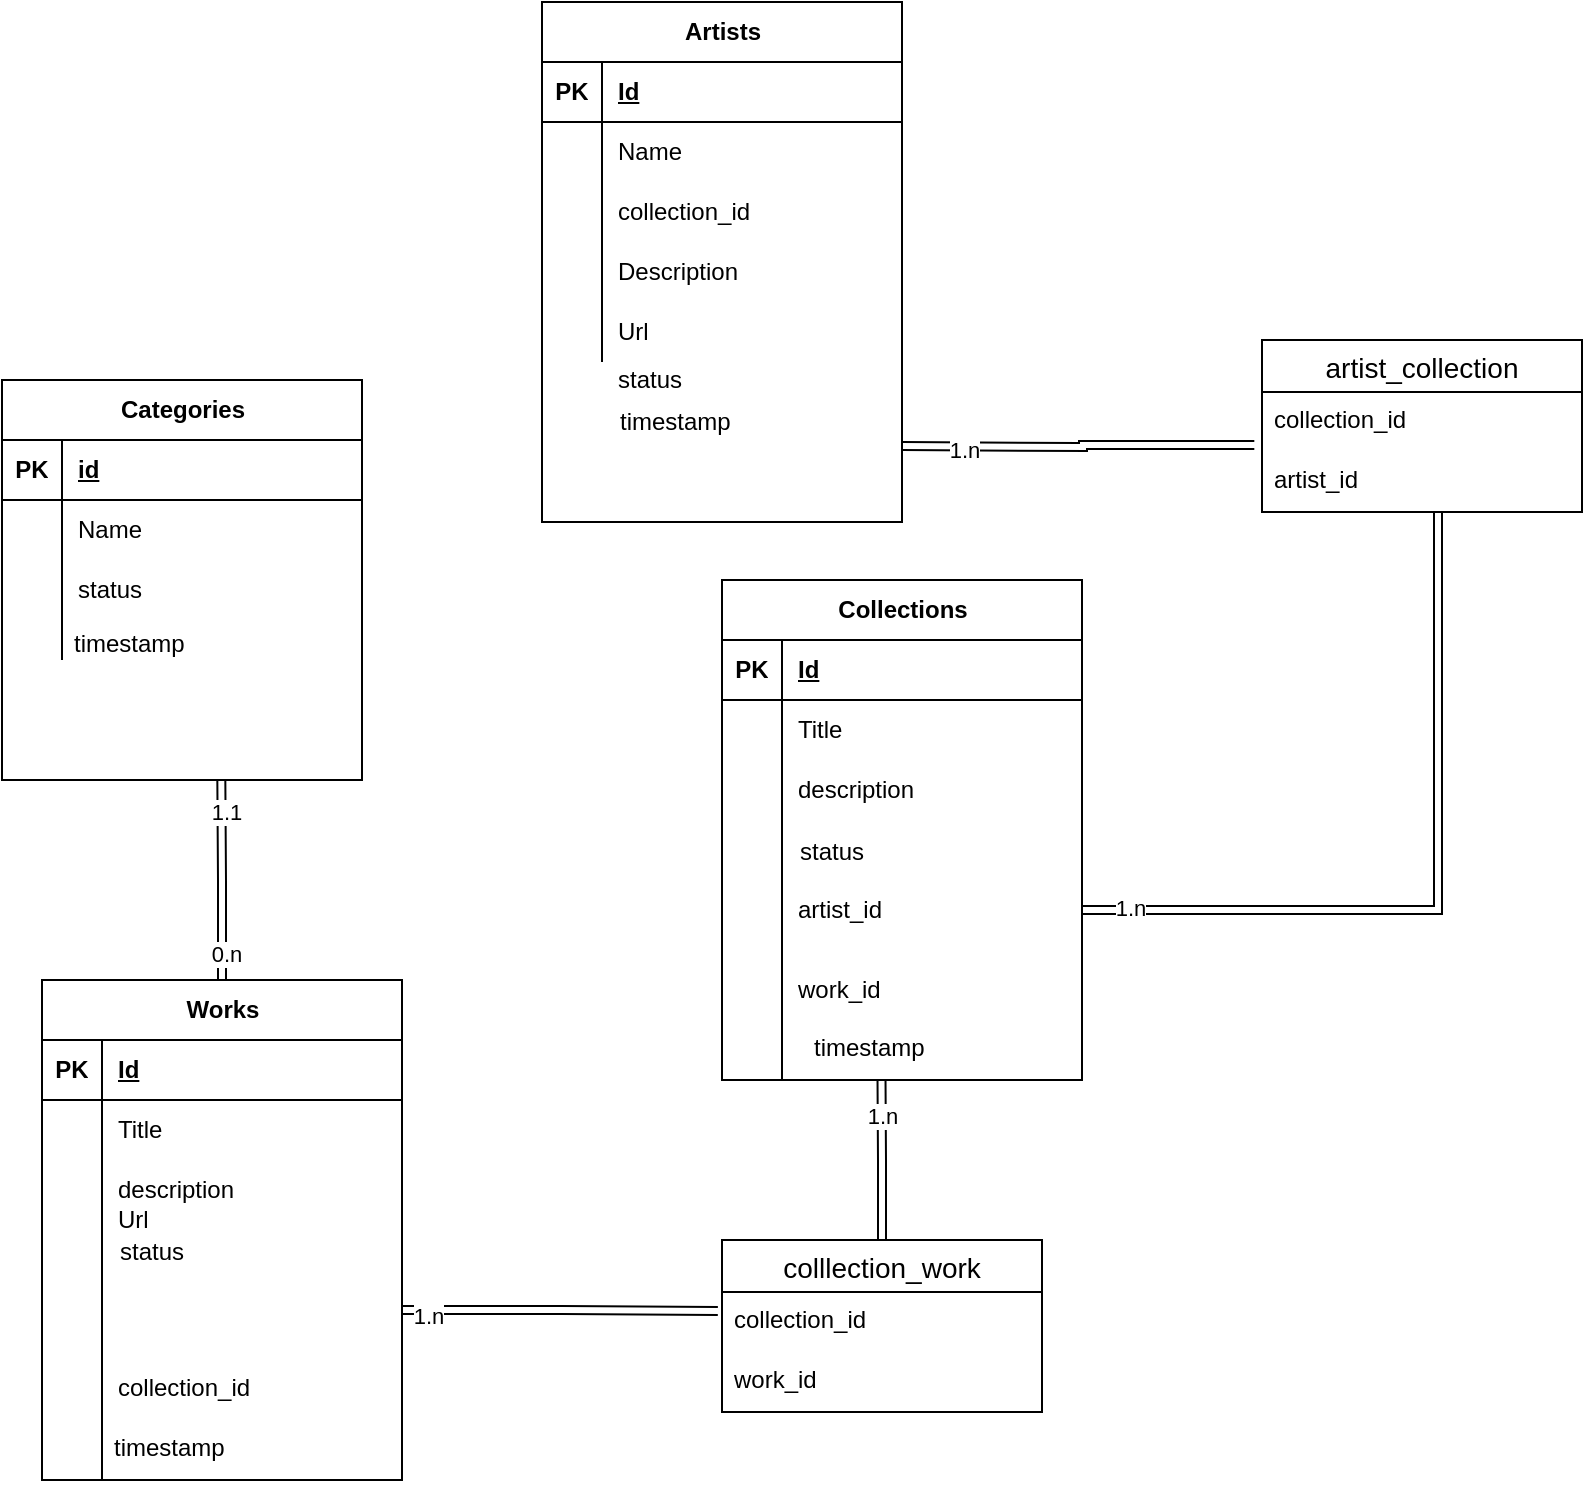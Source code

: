 <mxfile version="22.0.0" type="device">
  <diagram name="Page-1" id="lh1vO2fwS8h3K3bvofUn">
    <mxGraphModel dx="1042" dy="1881" grid="1" gridSize="10" guides="1" tooltips="1" connect="1" arrows="1" fold="1" page="1" pageScale="1" pageWidth="827" pageHeight="1169" math="0" shadow="0">
      <root>
        <mxCell id="0" />
        <mxCell id="1" parent="0" />
        <mxCell id="6TNkbkSnqfUSLjNaHn4l-5" value="Categories" style="shape=table;startSize=30;container=1;collapsible=1;childLayout=tableLayout;fixedRows=1;rowLines=0;fontStyle=1;align=center;resizeLast=1;html=1;" vertex="1" parent="1">
          <mxGeometry x="40" y="-910" width="180" height="200" as="geometry" />
        </mxCell>
        <mxCell id="6TNkbkSnqfUSLjNaHn4l-6" value="" style="shape=tableRow;horizontal=0;startSize=0;swimlaneHead=0;swimlaneBody=0;fillColor=none;collapsible=0;dropTarget=0;points=[[0,0.5],[1,0.5]];portConstraint=eastwest;top=0;left=0;right=0;bottom=1;" vertex="1" parent="6TNkbkSnqfUSLjNaHn4l-5">
          <mxGeometry y="30" width="180" height="30" as="geometry" />
        </mxCell>
        <mxCell id="6TNkbkSnqfUSLjNaHn4l-7" value="PK" style="shape=partialRectangle;connectable=0;fillColor=none;top=0;left=0;bottom=0;right=0;fontStyle=1;overflow=hidden;whiteSpace=wrap;html=1;" vertex="1" parent="6TNkbkSnqfUSLjNaHn4l-6">
          <mxGeometry width="30" height="30" as="geometry">
            <mxRectangle width="30" height="30" as="alternateBounds" />
          </mxGeometry>
        </mxCell>
        <mxCell id="6TNkbkSnqfUSLjNaHn4l-8" value="id" style="shape=partialRectangle;connectable=0;fillColor=none;top=0;left=0;bottom=0;right=0;align=left;spacingLeft=6;fontStyle=5;overflow=hidden;whiteSpace=wrap;html=1;" vertex="1" parent="6TNkbkSnqfUSLjNaHn4l-6">
          <mxGeometry x="30" width="150" height="30" as="geometry">
            <mxRectangle width="150" height="30" as="alternateBounds" />
          </mxGeometry>
        </mxCell>
        <mxCell id="6TNkbkSnqfUSLjNaHn4l-9" value="" style="shape=tableRow;horizontal=0;startSize=0;swimlaneHead=0;swimlaneBody=0;fillColor=none;collapsible=0;dropTarget=0;points=[[0,0.5],[1,0.5]];portConstraint=eastwest;top=0;left=0;right=0;bottom=0;" vertex="1" parent="6TNkbkSnqfUSLjNaHn4l-5">
          <mxGeometry y="60" width="180" height="30" as="geometry" />
        </mxCell>
        <mxCell id="6TNkbkSnqfUSLjNaHn4l-10" value="" style="shape=partialRectangle;connectable=0;fillColor=none;top=0;left=0;bottom=0;right=0;editable=1;overflow=hidden;whiteSpace=wrap;html=1;" vertex="1" parent="6TNkbkSnqfUSLjNaHn4l-9">
          <mxGeometry width="30" height="30" as="geometry">
            <mxRectangle width="30" height="30" as="alternateBounds" />
          </mxGeometry>
        </mxCell>
        <mxCell id="6TNkbkSnqfUSLjNaHn4l-11" value="Name" style="shape=partialRectangle;connectable=0;fillColor=none;top=0;left=0;bottom=0;right=0;align=left;spacingLeft=6;overflow=hidden;whiteSpace=wrap;html=1;" vertex="1" parent="6TNkbkSnqfUSLjNaHn4l-9">
          <mxGeometry x="30" width="150" height="30" as="geometry">
            <mxRectangle width="150" height="30" as="alternateBounds" />
          </mxGeometry>
        </mxCell>
        <mxCell id="6TNkbkSnqfUSLjNaHn4l-12" value="" style="shape=tableRow;horizontal=0;startSize=0;swimlaneHead=0;swimlaneBody=0;fillColor=none;collapsible=0;dropTarget=0;points=[[0,0.5],[1,0.5]];portConstraint=eastwest;top=0;left=0;right=0;bottom=0;" vertex="1" parent="6TNkbkSnqfUSLjNaHn4l-5">
          <mxGeometry y="90" width="180" height="30" as="geometry" />
        </mxCell>
        <mxCell id="6TNkbkSnqfUSLjNaHn4l-13" value="" style="shape=partialRectangle;connectable=0;fillColor=none;top=0;left=0;bottom=0;right=0;editable=1;overflow=hidden;whiteSpace=wrap;html=1;" vertex="1" parent="6TNkbkSnqfUSLjNaHn4l-12">
          <mxGeometry width="30" height="30" as="geometry">
            <mxRectangle width="30" height="30" as="alternateBounds" />
          </mxGeometry>
        </mxCell>
        <mxCell id="6TNkbkSnqfUSLjNaHn4l-14" value="status" style="shape=partialRectangle;connectable=0;fillColor=none;top=0;left=0;bottom=0;right=0;align=left;spacingLeft=6;overflow=hidden;whiteSpace=wrap;html=1;" vertex="1" parent="6TNkbkSnqfUSLjNaHn4l-12">
          <mxGeometry x="30" width="150" height="30" as="geometry">
            <mxRectangle width="150" height="30" as="alternateBounds" />
          </mxGeometry>
        </mxCell>
        <mxCell id="6TNkbkSnqfUSLjNaHn4l-15" value="" style="shape=tableRow;horizontal=0;startSize=0;swimlaneHead=0;swimlaneBody=0;fillColor=none;collapsible=0;dropTarget=0;points=[[0,0.5],[1,0.5]];portConstraint=eastwest;top=0;left=0;right=0;bottom=0;" vertex="1" parent="6TNkbkSnqfUSLjNaHn4l-5">
          <mxGeometry y="120" width="180" height="20" as="geometry" />
        </mxCell>
        <mxCell id="6TNkbkSnqfUSLjNaHn4l-16" value="" style="shape=partialRectangle;connectable=0;fillColor=none;top=0;left=0;bottom=0;right=0;editable=1;overflow=hidden;whiteSpace=wrap;html=1;" vertex="1" parent="6TNkbkSnqfUSLjNaHn4l-15">
          <mxGeometry width="30" height="20" as="geometry">
            <mxRectangle width="30" height="20" as="alternateBounds" />
          </mxGeometry>
        </mxCell>
        <mxCell id="6TNkbkSnqfUSLjNaHn4l-17" value="" style="shape=partialRectangle;connectable=0;fillColor=none;top=0;left=0;bottom=0;right=0;align=left;spacingLeft=6;overflow=hidden;whiteSpace=wrap;html=1;" vertex="1" parent="6TNkbkSnqfUSLjNaHn4l-15">
          <mxGeometry x="30" width="150" height="20" as="geometry">
            <mxRectangle width="150" height="20" as="alternateBounds" />
          </mxGeometry>
        </mxCell>
        <mxCell id="6TNkbkSnqfUSLjNaHn4l-31" value="Artists" style="shape=table;startSize=30;container=1;collapsible=1;childLayout=tableLayout;fixedRows=1;rowLines=0;fontStyle=1;align=center;resizeLast=1;html=1;" vertex="1" parent="1">
          <mxGeometry x="310" y="-1099" width="180" height="260" as="geometry" />
        </mxCell>
        <mxCell id="6TNkbkSnqfUSLjNaHn4l-32" value="" style="shape=tableRow;horizontal=0;startSize=0;swimlaneHead=0;swimlaneBody=0;fillColor=none;collapsible=0;dropTarget=0;points=[[0,0.5],[1,0.5]];portConstraint=eastwest;top=0;left=0;right=0;bottom=1;" vertex="1" parent="6TNkbkSnqfUSLjNaHn4l-31">
          <mxGeometry y="30" width="180" height="30" as="geometry" />
        </mxCell>
        <mxCell id="6TNkbkSnqfUSLjNaHn4l-33" value="PK" style="shape=partialRectangle;connectable=0;fillColor=none;top=0;left=0;bottom=0;right=0;fontStyle=1;overflow=hidden;whiteSpace=wrap;html=1;" vertex="1" parent="6TNkbkSnqfUSLjNaHn4l-32">
          <mxGeometry width="30" height="30" as="geometry">
            <mxRectangle width="30" height="30" as="alternateBounds" />
          </mxGeometry>
        </mxCell>
        <mxCell id="6TNkbkSnqfUSLjNaHn4l-34" value="Id" style="shape=partialRectangle;connectable=0;fillColor=none;top=0;left=0;bottom=0;right=0;align=left;spacingLeft=6;fontStyle=5;overflow=hidden;whiteSpace=wrap;html=1;" vertex="1" parent="6TNkbkSnqfUSLjNaHn4l-32">
          <mxGeometry x="30" width="150" height="30" as="geometry">
            <mxRectangle width="150" height="30" as="alternateBounds" />
          </mxGeometry>
        </mxCell>
        <mxCell id="6TNkbkSnqfUSLjNaHn4l-35" value="" style="shape=tableRow;horizontal=0;startSize=0;swimlaneHead=0;swimlaneBody=0;fillColor=none;collapsible=0;dropTarget=0;points=[[0,0.5],[1,0.5]];portConstraint=eastwest;top=0;left=0;right=0;bottom=0;" vertex="1" parent="6TNkbkSnqfUSLjNaHn4l-31">
          <mxGeometry y="60" width="180" height="30" as="geometry" />
        </mxCell>
        <mxCell id="6TNkbkSnqfUSLjNaHn4l-36" value="" style="shape=partialRectangle;connectable=0;fillColor=none;top=0;left=0;bottom=0;right=0;editable=1;overflow=hidden;whiteSpace=wrap;html=1;" vertex="1" parent="6TNkbkSnqfUSLjNaHn4l-35">
          <mxGeometry width="30" height="30" as="geometry">
            <mxRectangle width="30" height="30" as="alternateBounds" />
          </mxGeometry>
        </mxCell>
        <mxCell id="6TNkbkSnqfUSLjNaHn4l-37" value="Name" style="shape=partialRectangle;connectable=0;fillColor=none;top=0;left=0;bottom=0;right=0;align=left;spacingLeft=6;overflow=hidden;whiteSpace=wrap;html=1;" vertex="1" parent="6TNkbkSnqfUSLjNaHn4l-35">
          <mxGeometry x="30" width="150" height="30" as="geometry">
            <mxRectangle width="150" height="30" as="alternateBounds" />
          </mxGeometry>
        </mxCell>
        <mxCell id="6TNkbkSnqfUSLjNaHn4l-38" value="" style="shape=tableRow;horizontal=0;startSize=0;swimlaneHead=0;swimlaneBody=0;fillColor=none;collapsible=0;dropTarget=0;points=[[0,0.5],[1,0.5]];portConstraint=eastwest;top=0;left=0;right=0;bottom=0;" vertex="1" parent="6TNkbkSnqfUSLjNaHn4l-31">
          <mxGeometry y="90" width="180" height="30" as="geometry" />
        </mxCell>
        <mxCell id="6TNkbkSnqfUSLjNaHn4l-39" value="" style="shape=partialRectangle;connectable=0;fillColor=none;top=0;left=0;bottom=0;right=0;editable=1;overflow=hidden;whiteSpace=wrap;html=1;" vertex="1" parent="6TNkbkSnqfUSLjNaHn4l-38">
          <mxGeometry width="30" height="30" as="geometry">
            <mxRectangle width="30" height="30" as="alternateBounds" />
          </mxGeometry>
        </mxCell>
        <mxCell id="6TNkbkSnqfUSLjNaHn4l-40" value="collection_id" style="shape=partialRectangle;connectable=0;fillColor=none;top=0;left=0;bottom=0;right=0;align=left;spacingLeft=6;overflow=hidden;whiteSpace=wrap;html=1;" vertex="1" parent="6TNkbkSnqfUSLjNaHn4l-38">
          <mxGeometry x="30" width="150" height="30" as="geometry">
            <mxRectangle width="150" height="30" as="alternateBounds" />
          </mxGeometry>
        </mxCell>
        <mxCell id="6TNkbkSnqfUSLjNaHn4l-41" value="" style="shape=tableRow;horizontal=0;startSize=0;swimlaneHead=0;swimlaneBody=0;fillColor=none;collapsible=0;dropTarget=0;points=[[0,0.5],[1,0.5]];portConstraint=eastwest;top=0;left=0;right=0;bottom=0;" vertex="1" parent="6TNkbkSnqfUSLjNaHn4l-31">
          <mxGeometry y="120" width="180" height="30" as="geometry" />
        </mxCell>
        <mxCell id="6TNkbkSnqfUSLjNaHn4l-42" value="" style="shape=partialRectangle;connectable=0;fillColor=none;top=0;left=0;bottom=0;right=0;editable=1;overflow=hidden;whiteSpace=wrap;html=1;" vertex="1" parent="6TNkbkSnqfUSLjNaHn4l-41">
          <mxGeometry width="30" height="30" as="geometry">
            <mxRectangle width="30" height="30" as="alternateBounds" />
          </mxGeometry>
        </mxCell>
        <mxCell id="6TNkbkSnqfUSLjNaHn4l-43" value="Description" style="shape=partialRectangle;connectable=0;fillColor=none;top=0;left=0;bottom=0;right=0;align=left;spacingLeft=6;overflow=hidden;whiteSpace=wrap;html=1;" vertex="1" parent="6TNkbkSnqfUSLjNaHn4l-41">
          <mxGeometry x="30" width="150" height="30" as="geometry">
            <mxRectangle width="150" height="30" as="alternateBounds" />
          </mxGeometry>
        </mxCell>
        <mxCell id="6TNkbkSnqfUSLjNaHn4l-122" value="" style="shape=tableRow;horizontal=0;startSize=0;swimlaneHead=0;swimlaneBody=0;fillColor=none;collapsible=0;dropTarget=0;points=[[0,0.5],[1,0.5]];portConstraint=eastwest;top=0;left=0;right=0;bottom=0;" vertex="1" parent="6TNkbkSnqfUSLjNaHn4l-31">
          <mxGeometry y="150" width="180" height="30" as="geometry" />
        </mxCell>
        <mxCell id="6TNkbkSnqfUSLjNaHn4l-123" value="" style="shape=partialRectangle;connectable=0;fillColor=none;top=0;left=0;bottom=0;right=0;editable=1;overflow=hidden;whiteSpace=wrap;html=1;" vertex="1" parent="6TNkbkSnqfUSLjNaHn4l-122">
          <mxGeometry width="30" height="30" as="geometry">
            <mxRectangle width="30" height="30" as="alternateBounds" />
          </mxGeometry>
        </mxCell>
        <mxCell id="6TNkbkSnqfUSLjNaHn4l-124" value="Url" style="shape=partialRectangle;connectable=0;fillColor=none;top=0;left=0;bottom=0;right=0;align=left;spacingLeft=6;overflow=hidden;whiteSpace=wrap;html=1;" vertex="1" parent="6TNkbkSnqfUSLjNaHn4l-122">
          <mxGeometry x="30" width="150" height="30" as="geometry">
            <mxRectangle width="150" height="30" as="alternateBounds" />
          </mxGeometry>
        </mxCell>
        <mxCell id="6TNkbkSnqfUSLjNaHn4l-44" value="Collections" style="shape=table;startSize=30;container=1;collapsible=1;childLayout=tableLayout;fixedRows=1;rowLines=0;fontStyle=1;align=center;resizeLast=1;html=1;" vertex="1" parent="1">
          <mxGeometry x="400" y="-810" width="180" height="250" as="geometry" />
        </mxCell>
        <mxCell id="6TNkbkSnqfUSLjNaHn4l-45" value="" style="shape=tableRow;horizontal=0;startSize=0;swimlaneHead=0;swimlaneBody=0;fillColor=none;collapsible=0;dropTarget=0;points=[[0,0.5],[1,0.5]];portConstraint=eastwest;top=0;left=0;right=0;bottom=1;" vertex="1" parent="6TNkbkSnqfUSLjNaHn4l-44">
          <mxGeometry y="30" width="180" height="30" as="geometry" />
        </mxCell>
        <mxCell id="6TNkbkSnqfUSLjNaHn4l-46" value="PK" style="shape=partialRectangle;connectable=0;fillColor=none;top=0;left=0;bottom=0;right=0;fontStyle=1;overflow=hidden;whiteSpace=wrap;html=1;" vertex="1" parent="6TNkbkSnqfUSLjNaHn4l-45">
          <mxGeometry width="30" height="30" as="geometry">
            <mxRectangle width="30" height="30" as="alternateBounds" />
          </mxGeometry>
        </mxCell>
        <mxCell id="6TNkbkSnqfUSLjNaHn4l-47" value="Id" style="shape=partialRectangle;connectable=0;fillColor=none;top=0;left=0;bottom=0;right=0;align=left;spacingLeft=6;fontStyle=5;overflow=hidden;whiteSpace=wrap;html=1;" vertex="1" parent="6TNkbkSnqfUSLjNaHn4l-45">
          <mxGeometry x="30" width="150" height="30" as="geometry">
            <mxRectangle width="150" height="30" as="alternateBounds" />
          </mxGeometry>
        </mxCell>
        <mxCell id="6TNkbkSnqfUSLjNaHn4l-48" value="" style="shape=tableRow;horizontal=0;startSize=0;swimlaneHead=0;swimlaneBody=0;fillColor=none;collapsible=0;dropTarget=0;points=[[0,0.5],[1,0.5]];portConstraint=eastwest;top=0;left=0;right=0;bottom=0;" vertex="1" parent="6TNkbkSnqfUSLjNaHn4l-44">
          <mxGeometry y="60" width="180" height="30" as="geometry" />
        </mxCell>
        <mxCell id="6TNkbkSnqfUSLjNaHn4l-49" value="" style="shape=partialRectangle;connectable=0;fillColor=none;top=0;left=0;bottom=0;right=0;editable=1;overflow=hidden;whiteSpace=wrap;html=1;" vertex="1" parent="6TNkbkSnqfUSLjNaHn4l-48">
          <mxGeometry width="30" height="30" as="geometry">
            <mxRectangle width="30" height="30" as="alternateBounds" />
          </mxGeometry>
        </mxCell>
        <mxCell id="6TNkbkSnqfUSLjNaHn4l-50" value="Title" style="shape=partialRectangle;connectable=0;fillColor=none;top=0;left=0;bottom=0;right=0;align=left;spacingLeft=6;overflow=hidden;whiteSpace=wrap;html=1;" vertex="1" parent="6TNkbkSnqfUSLjNaHn4l-48">
          <mxGeometry x="30" width="150" height="30" as="geometry">
            <mxRectangle width="150" height="30" as="alternateBounds" />
          </mxGeometry>
        </mxCell>
        <mxCell id="6TNkbkSnqfUSLjNaHn4l-51" value="" style="shape=tableRow;horizontal=0;startSize=0;swimlaneHead=0;swimlaneBody=0;fillColor=none;collapsible=0;dropTarget=0;points=[[0,0.5],[1,0.5]];portConstraint=eastwest;top=0;left=0;right=0;bottom=0;" vertex="1" parent="6TNkbkSnqfUSLjNaHn4l-44">
          <mxGeometry y="90" width="180" height="30" as="geometry" />
        </mxCell>
        <mxCell id="6TNkbkSnqfUSLjNaHn4l-52" value="" style="shape=partialRectangle;connectable=0;fillColor=none;top=0;left=0;bottom=0;right=0;editable=1;overflow=hidden;whiteSpace=wrap;html=1;" vertex="1" parent="6TNkbkSnqfUSLjNaHn4l-51">
          <mxGeometry width="30" height="30" as="geometry">
            <mxRectangle width="30" height="30" as="alternateBounds" />
          </mxGeometry>
        </mxCell>
        <mxCell id="6TNkbkSnqfUSLjNaHn4l-53" value="description" style="shape=partialRectangle;connectable=0;fillColor=none;top=0;left=0;bottom=0;right=0;align=left;spacingLeft=6;overflow=hidden;whiteSpace=wrap;html=1;" vertex="1" parent="6TNkbkSnqfUSLjNaHn4l-51">
          <mxGeometry x="30" width="150" height="30" as="geometry">
            <mxRectangle width="150" height="30" as="alternateBounds" />
          </mxGeometry>
        </mxCell>
        <mxCell id="6TNkbkSnqfUSLjNaHn4l-54" value="" style="shape=tableRow;horizontal=0;startSize=0;swimlaneHead=0;swimlaneBody=0;fillColor=none;collapsible=0;dropTarget=0;points=[[0,0.5],[1,0.5]];portConstraint=eastwest;top=0;left=0;right=0;bottom=0;" vertex="1" parent="6TNkbkSnqfUSLjNaHn4l-44">
          <mxGeometry y="120" width="180" height="130" as="geometry" />
        </mxCell>
        <mxCell id="6TNkbkSnqfUSLjNaHn4l-55" value="" style="shape=partialRectangle;connectable=0;fillColor=none;top=0;left=0;bottom=0;right=0;editable=1;overflow=hidden;whiteSpace=wrap;html=1;" vertex="1" parent="6TNkbkSnqfUSLjNaHn4l-54">
          <mxGeometry width="30" height="130" as="geometry">
            <mxRectangle width="30" height="130" as="alternateBounds" />
          </mxGeometry>
        </mxCell>
        <mxCell id="6TNkbkSnqfUSLjNaHn4l-56" value="" style="shape=partialRectangle;connectable=0;fillColor=none;top=0;left=0;bottom=0;right=0;align=left;spacingLeft=6;overflow=hidden;whiteSpace=wrap;html=1;" vertex="1" parent="6TNkbkSnqfUSLjNaHn4l-54">
          <mxGeometry x="30" width="150" height="130" as="geometry">
            <mxRectangle width="150" height="130" as="alternateBounds" />
          </mxGeometry>
        </mxCell>
        <mxCell id="6TNkbkSnqfUSLjNaHn4l-57" value="" style="shape=tableRow;horizontal=0;startSize=0;swimlaneHead=0;swimlaneBody=0;fillColor=none;collapsible=0;dropTarget=0;points=[[0,0.5],[1,0.5]];portConstraint=eastwest;top=0;left=0;right=0;bottom=0;" vertex="1" parent="1">
          <mxGeometry x="401" y="-689" width="180" height="30" as="geometry" />
        </mxCell>
        <mxCell id="6TNkbkSnqfUSLjNaHn4l-58" value="" style="shape=partialRectangle;connectable=0;fillColor=none;top=0;left=0;bottom=0;right=0;editable=1;overflow=hidden;whiteSpace=wrap;html=1;" vertex="1" parent="6TNkbkSnqfUSLjNaHn4l-57">
          <mxGeometry width="30" height="30" as="geometry">
            <mxRectangle width="30" height="30" as="alternateBounds" />
          </mxGeometry>
        </mxCell>
        <mxCell id="6TNkbkSnqfUSLjNaHn4l-59" value="status" style="shape=partialRectangle;connectable=0;fillColor=none;top=0;left=0;bottom=0;right=0;align=left;spacingLeft=6;overflow=hidden;whiteSpace=wrap;html=1;" vertex="1" parent="6TNkbkSnqfUSLjNaHn4l-57">
          <mxGeometry x="30" width="150" height="30" as="geometry">
            <mxRectangle width="150" height="30" as="alternateBounds" />
          </mxGeometry>
        </mxCell>
        <mxCell id="6TNkbkSnqfUSLjNaHn4l-60" value="" style="shape=tableRow;horizontal=0;startSize=0;swimlaneHead=0;swimlaneBody=0;fillColor=none;collapsible=0;dropTarget=0;points=[[0,0.5],[1,0.5]];portConstraint=eastwest;top=0;left=0;right=0;bottom=0;" vertex="1" parent="1">
          <mxGeometry x="400" y="-660" width="180" height="30" as="geometry" />
        </mxCell>
        <mxCell id="6TNkbkSnqfUSLjNaHn4l-61" value="" style="shape=partialRectangle;connectable=0;fillColor=none;top=0;left=0;bottom=0;right=0;editable=1;overflow=hidden;whiteSpace=wrap;html=1;" vertex="1" parent="6TNkbkSnqfUSLjNaHn4l-60">
          <mxGeometry width="30" height="30" as="geometry">
            <mxRectangle width="30" height="30" as="alternateBounds" />
          </mxGeometry>
        </mxCell>
        <mxCell id="6TNkbkSnqfUSLjNaHn4l-62" value="artist_id" style="shape=partialRectangle;connectable=0;fillColor=none;top=0;left=0;bottom=0;right=0;align=left;spacingLeft=6;overflow=hidden;whiteSpace=wrap;html=1;" vertex="1" parent="6TNkbkSnqfUSLjNaHn4l-60">
          <mxGeometry x="30" width="150" height="30" as="geometry">
            <mxRectangle width="150" height="30" as="alternateBounds" />
          </mxGeometry>
        </mxCell>
        <mxCell id="6TNkbkSnqfUSLjNaHn4l-63" value="" style="shape=tableRow;horizontal=0;startSize=0;swimlaneHead=0;swimlaneBody=0;fillColor=none;collapsible=0;dropTarget=0;points=[[0,0.5],[1,0.5]];portConstraint=eastwest;top=0;left=0;right=0;bottom=0;" vertex="1" parent="1">
          <mxGeometry x="400" y="-620" width="180" height="30" as="geometry" />
        </mxCell>
        <mxCell id="6TNkbkSnqfUSLjNaHn4l-64" value="" style="shape=partialRectangle;connectable=0;fillColor=none;top=0;left=0;bottom=0;right=0;editable=1;overflow=hidden;whiteSpace=wrap;html=1;" vertex="1" parent="6TNkbkSnqfUSLjNaHn4l-63">
          <mxGeometry width="30" height="30" as="geometry">
            <mxRectangle width="30" height="30" as="alternateBounds" />
          </mxGeometry>
        </mxCell>
        <mxCell id="6TNkbkSnqfUSLjNaHn4l-65" value="work_id" style="shape=partialRectangle;connectable=0;fillColor=none;top=0;left=0;bottom=0;right=0;align=left;spacingLeft=6;overflow=hidden;whiteSpace=wrap;html=1;" vertex="1" parent="6TNkbkSnqfUSLjNaHn4l-63">
          <mxGeometry x="30" width="150" height="30" as="geometry">
            <mxRectangle width="150" height="30" as="alternateBounds" />
          </mxGeometry>
        </mxCell>
        <mxCell id="6TNkbkSnqfUSLjNaHn4l-66" value="" style="shape=tableRow;horizontal=0;startSize=0;swimlaneHead=0;swimlaneBody=0;fillColor=none;collapsible=0;dropTarget=0;points=[[0,0.5],[1,0.5]];portConstraint=eastwest;top=0;left=0;right=0;bottom=0;" vertex="1" parent="1">
          <mxGeometry x="310" y="-910" width="180" height="30" as="geometry" />
        </mxCell>
        <mxCell id="6TNkbkSnqfUSLjNaHn4l-67" value="" style="shape=partialRectangle;connectable=0;fillColor=none;top=0;left=0;bottom=0;right=0;editable=1;overflow=hidden;whiteSpace=wrap;html=1;" vertex="1" parent="6TNkbkSnqfUSLjNaHn4l-66">
          <mxGeometry width="30" height="30" as="geometry">
            <mxRectangle width="30" height="30" as="alternateBounds" />
          </mxGeometry>
        </mxCell>
        <mxCell id="6TNkbkSnqfUSLjNaHn4l-68" value="status" style="shape=partialRectangle;connectable=0;fillColor=none;top=0;left=0;bottom=0;right=0;align=left;spacingLeft=6;overflow=hidden;whiteSpace=wrap;html=1;" vertex="1" parent="6TNkbkSnqfUSLjNaHn4l-66">
          <mxGeometry x="30" y="-15" width="150" height="30" as="geometry">
            <mxRectangle width="150" height="30" as="alternateBounds" />
          </mxGeometry>
        </mxCell>
        <mxCell id="6TNkbkSnqfUSLjNaHn4l-168" style="edgeStyle=orthogonalEdgeStyle;rounded=0;orthogonalLoop=1;jettySize=auto;html=1;exitX=0.5;exitY=0;exitDx=0;exitDy=0;shape=link;" edge="1" parent="1" source="6TNkbkSnqfUSLjNaHn4l-82">
          <mxGeometry relative="1" as="geometry">
            <mxPoint x="149.667" y="-710" as="targetPoint" />
          </mxGeometry>
        </mxCell>
        <mxCell id="6TNkbkSnqfUSLjNaHn4l-172" value="1.1" style="edgeLabel;html=1;align=center;verticalAlign=middle;resizable=0;points=[];" vertex="1" connectable="0" parent="6TNkbkSnqfUSLjNaHn4l-168">
          <mxGeometry x="0.691" y="-2" relative="1" as="geometry">
            <mxPoint as="offset" />
          </mxGeometry>
        </mxCell>
        <mxCell id="6TNkbkSnqfUSLjNaHn4l-173" value="0.n" style="edgeLabel;html=1;align=center;verticalAlign=middle;resizable=0;points=[];" vertex="1" connectable="0" parent="6TNkbkSnqfUSLjNaHn4l-168">
          <mxGeometry x="-0.744" y="-2" relative="1" as="geometry">
            <mxPoint as="offset" />
          </mxGeometry>
        </mxCell>
        <mxCell id="6TNkbkSnqfUSLjNaHn4l-82" value="Works" style="shape=table;startSize=30;container=1;collapsible=1;childLayout=tableLayout;fixedRows=1;rowLines=0;fontStyle=1;align=center;resizeLast=1;html=1;" vertex="1" parent="1">
          <mxGeometry x="60" y="-610" width="180" height="250" as="geometry" />
        </mxCell>
        <mxCell id="6TNkbkSnqfUSLjNaHn4l-83" value="" style="shape=tableRow;horizontal=0;startSize=0;swimlaneHead=0;swimlaneBody=0;fillColor=none;collapsible=0;dropTarget=0;points=[[0,0.5],[1,0.5]];portConstraint=eastwest;top=0;left=0;right=0;bottom=1;" vertex="1" parent="6TNkbkSnqfUSLjNaHn4l-82">
          <mxGeometry y="30" width="180" height="30" as="geometry" />
        </mxCell>
        <mxCell id="6TNkbkSnqfUSLjNaHn4l-84" value="PK" style="shape=partialRectangle;connectable=0;fillColor=none;top=0;left=0;bottom=0;right=0;fontStyle=1;overflow=hidden;whiteSpace=wrap;html=1;" vertex="1" parent="6TNkbkSnqfUSLjNaHn4l-83">
          <mxGeometry width="30" height="30" as="geometry">
            <mxRectangle width="30" height="30" as="alternateBounds" />
          </mxGeometry>
        </mxCell>
        <mxCell id="6TNkbkSnqfUSLjNaHn4l-85" value="Id" style="shape=partialRectangle;connectable=0;fillColor=none;top=0;left=0;bottom=0;right=0;align=left;spacingLeft=6;fontStyle=5;overflow=hidden;whiteSpace=wrap;html=1;" vertex="1" parent="6TNkbkSnqfUSLjNaHn4l-83">
          <mxGeometry x="30" width="150" height="30" as="geometry">
            <mxRectangle width="150" height="30" as="alternateBounds" />
          </mxGeometry>
        </mxCell>
        <mxCell id="6TNkbkSnqfUSLjNaHn4l-86" value="" style="shape=tableRow;horizontal=0;startSize=0;swimlaneHead=0;swimlaneBody=0;fillColor=none;collapsible=0;dropTarget=0;points=[[0,0.5],[1,0.5]];portConstraint=eastwest;top=0;left=0;right=0;bottom=0;" vertex="1" parent="6TNkbkSnqfUSLjNaHn4l-82">
          <mxGeometry y="60" width="180" height="30" as="geometry" />
        </mxCell>
        <mxCell id="6TNkbkSnqfUSLjNaHn4l-87" value="" style="shape=partialRectangle;connectable=0;fillColor=none;top=0;left=0;bottom=0;right=0;editable=1;overflow=hidden;whiteSpace=wrap;html=1;" vertex="1" parent="6TNkbkSnqfUSLjNaHn4l-86">
          <mxGeometry width="30" height="30" as="geometry">
            <mxRectangle width="30" height="30" as="alternateBounds" />
          </mxGeometry>
        </mxCell>
        <mxCell id="6TNkbkSnqfUSLjNaHn4l-88" value="Title" style="shape=partialRectangle;connectable=0;fillColor=none;top=0;left=0;bottom=0;right=0;align=left;spacingLeft=6;overflow=hidden;whiteSpace=wrap;html=1;" vertex="1" parent="6TNkbkSnqfUSLjNaHn4l-86">
          <mxGeometry x="30" width="150" height="30" as="geometry">
            <mxRectangle width="150" height="30" as="alternateBounds" />
          </mxGeometry>
        </mxCell>
        <mxCell id="6TNkbkSnqfUSLjNaHn4l-89" value="" style="shape=tableRow;horizontal=0;startSize=0;swimlaneHead=0;swimlaneBody=0;fillColor=none;collapsible=0;dropTarget=0;points=[[0,0.5],[1,0.5]];portConstraint=eastwest;top=0;left=0;right=0;bottom=0;" vertex="1" parent="6TNkbkSnqfUSLjNaHn4l-82">
          <mxGeometry y="90" width="180" height="30" as="geometry" />
        </mxCell>
        <mxCell id="6TNkbkSnqfUSLjNaHn4l-90" value="" style="shape=partialRectangle;connectable=0;fillColor=none;top=0;left=0;bottom=0;right=0;editable=1;overflow=hidden;whiteSpace=wrap;html=1;" vertex="1" parent="6TNkbkSnqfUSLjNaHn4l-89">
          <mxGeometry width="30" height="30" as="geometry">
            <mxRectangle width="30" height="30" as="alternateBounds" />
          </mxGeometry>
        </mxCell>
        <mxCell id="6TNkbkSnqfUSLjNaHn4l-91" value="description" style="shape=partialRectangle;connectable=0;fillColor=none;top=0;left=0;bottom=0;right=0;align=left;spacingLeft=6;overflow=hidden;whiteSpace=wrap;html=1;" vertex="1" parent="6TNkbkSnqfUSLjNaHn4l-89">
          <mxGeometry x="30" width="150" height="30" as="geometry">
            <mxRectangle width="150" height="30" as="alternateBounds" />
          </mxGeometry>
        </mxCell>
        <mxCell id="6TNkbkSnqfUSLjNaHn4l-92" value="" style="shape=tableRow;horizontal=0;startSize=0;swimlaneHead=0;swimlaneBody=0;fillColor=none;collapsible=0;dropTarget=0;points=[[0,0.5],[1,0.5]];portConstraint=eastwest;top=0;left=0;right=0;bottom=0;" vertex="1" parent="6TNkbkSnqfUSLjNaHn4l-82">
          <mxGeometry y="120" width="180" height="130" as="geometry" />
        </mxCell>
        <mxCell id="6TNkbkSnqfUSLjNaHn4l-93" value="" style="shape=partialRectangle;connectable=0;fillColor=none;top=0;left=0;bottom=0;right=0;editable=1;overflow=hidden;whiteSpace=wrap;html=1;" vertex="1" parent="6TNkbkSnqfUSLjNaHn4l-92">
          <mxGeometry width="30" height="130" as="geometry">
            <mxRectangle width="30" height="130" as="alternateBounds" />
          </mxGeometry>
        </mxCell>
        <mxCell id="6TNkbkSnqfUSLjNaHn4l-94" value="" style="shape=partialRectangle;connectable=0;fillColor=none;top=0;left=0;bottom=0;right=0;align=left;spacingLeft=6;overflow=hidden;whiteSpace=wrap;html=1;" vertex="1" parent="6TNkbkSnqfUSLjNaHn4l-92">
          <mxGeometry x="30" width="150" height="130" as="geometry">
            <mxRectangle width="150" height="130" as="alternateBounds" />
          </mxGeometry>
        </mxCell>
        <mxCell id="6TNkbkSnqfUSLjNaHn4l-95" value="" style="shape=tableRow;horizontal=0;startSize=0;swimlaneHead=0;swimlaneBody=0;fillColor=none;collapsible=0;dropTarget=0;points=[[0,0.5],[1,0.5]];portConstraint=eastwest;top=0;left=0;right=0;bottom=0;" vertex="1" parent="1">
          <mxGeometry x="61" y="-489" width="180" height="30" as="geometry" />
        </mxCell>
        <mxCell id="6TNkbkSnqfUSLjNaHn4l-96" value="" style="shape=partialRectangle;connectable=0;fillColor=none;top=0;left=0;bottom=0;right=0;editable=1;overflow=hidden;whiteSpace=wrap;html=1;" vertex="1" parent="6TNkbkSnqfUSLjNaHn4l-95">
          <mxGeometry width="30" height="30" as="geometry">
            <mxRectangle width="30" height="30" as="alternateBounds" />
          </mxGeometry>
        </mxCell>
        <mxCell id="6TNkbkSnqfUSLjNaHn4l-97" value="status" style="shape=partialRectangle;connectable=0;fillColor=none;top=0;left=0;bottom=0;right=0;align=left;spacingLeft=6;overflow=hidden;whiteSpace=wrap;html=1;" vertex="1" parent="6TNkbkSnqfUSLjNaHn4l-95">
          <mxGeometry x="30" width="150" height="30" as="geometry">
            <mxRectangle width="150" height="30" as="alternateBounds" />
          </mxGeometry>
        </mxCell>
        <mxCell id="6TNkbkSnqfUSLjNaHn4l-98" value="" style="shape=tableRow;horizontal=0;startSize=0;swimlaneHead=0;swimlaneBody=0;fillColor=none;collapsible=0;dropTarget=0;points=[[0,0.5],[1,0.5]];portConstraint=eastwest;top=0;left=0;right=0;bottom=0;" vertex="1" parent="1">
          <mxGeometry x="60" y="-460" width="180" height="30" as="geometry" />
        </mxCell>
        <mxCell id="6TNkbkSnqfUSLjNaHn4l-99" value="" style="shape=partialRectangle;connectable=0;fillColor=none;top=0;left=0;bottom=0;right=0;editable=1;overflow=hidden;whiteSpace=wrap;html=1;" vertex="1" parent="6TNkbkSnqfUSLjNaHn4l-98">
          <mxGeometry width="30" height="30" as="geometry">
            <mxRectangle width="30" height="30" as="alternateBounds" />
          </mxGeometry>
        </mxCell>
        <mxCell id="6TNkbkSnqfUSLjNaHn4l-100" value="" style="shape=partialRectangle;connectable=0;fillColor=none;top=0;left=0;bottom=0;right=0;align=left;spacingLeft=6;overflow=hidden;whiteSpace=wrap;html=1;" vertex="1" parent="6TNkbkSnqfUSLjNaHn4l-98">
          <mxGeometry x="30" y="-6" width="150" height="30" as="geometry">
            <mxRectangle width="150" height="30" as="alternateBounds" />
          </mxGeometry>
        </mxCell>
        <mxCell id="6TNkbkSnqfUSLjNaHn4l-101" value="" style="shape=tableRow;horizontal=0;startSize=0;swimlaneHead=0;swimlaneBody=0;fillColor=none;collapsible=0;dropTarget=0;points=[[0,0.5],[1,0.5]];portConstraint=eastwest;top=0;left=0;right=0;bottom=0;" vertex="1" parent="1">
          <mxGeometry x="60" y="-420" width="180" height="30" as="geometry" />
        </mxCell>
        <mxCell id="6TNkbkSnqfUSLjNaHn4l-102" value="" style="shape=partialRectangle;connectable=0;fillColor=none;top=0;left=0;bottom=0;right=0;editable=1;overflow=hidden;whiteSpace=wrap;html=1;" vertex="1" parent="6TNkbkSnqfUSLjNaHn4l-101">
          <mxGeometry width="30" height="30" as="geometry">
            <mxRectangle width="30" height="30" as="alternateBounds" />
          </mxGeometry>
        </mxCell>
        <mxCell id="6TNkbkSnqfUSLjNaHn4l-103" value="collection_id" style="shape=partialRectangle;connectable=0;fillColor=none;top=0;left=0;bottom=0;right=0;align=left;spacingLeft=6;overflow=hidden;whiteSpace=wrap;html=1;" vertex="1" parent="6TNkbkSnqfUSLjNaHn4l-101">
          <mxGeometry x="30" y="-1" width="150" height="30" as="geometry">
            <mxRectangle width="150" height="30" as="alternateBounds" />
          </mxGeometry>
        </mxCell>
        <mxCell id="6TNkbkSnqfUSLjNaHn4l-104" value="timestamp" style="text;strokeColor=none;fillColor=none;spacingLeft=4;spacingRight=4;overflow=hidden;rotatable=0;points=[[0,0.5],[1,0.5]];portConstraint=eastwest;fontSize=12;whiteSpace=wrap;html=1;" vertex="1" parent="1">
          <mxGeometry x="440" y="-590" width="140" height="30" as="geometry" />
        </mxCell>
        <mxCell id="6TNkbkSnqfUSLjNaHn4l-105" value="timestamp" style="text;strokeColor=none;fillColor=none;spacingLeft=4;spacingRight=4;overflow=hidden;rotatable=0;points=[[0,0.5],[1,0.5]];portConstraint=eastwest;fontSize=12;whiteSpace=wrap;html=1;" vertex="1" parent="1">
          <mxGeometry x="90" y="-390" width="150" height="30" as="geometry" />
        </mxCell>
        <mxCell id="6TNkbkSnqfUSLjNaHn4l-106" value="timestamp" style="text;strokeColor=none;fillColor=none;spacingLeft=4;spacingRight=4;overflow=hidden;rotatable=0;points=[[0,0.5],[1,0.5]];portConstraint=eastwest;fontSize=12;whiteSpace=wrap;html=1;" vertex="1" parent="1">
          <mxGeometry x="343" y="-903" width="140" height="30" as="geometry" />
        </mxCell>
        <mxCell id="6TNkbkSnqfUSLjNaHn4l-107" value="timestamp" style="text;strokeColor=none;fillColor=none;spacingLeft=4;spacingRight=4;overflow=hidden;rotatable=0;points=[[0,0.5],[1,0.5]];portConstraint=eastwest;fontSize=12;whiteSpace=wrap;html=1;" vertex="1" parent="1">
          <mxGeometry x="70" y="-792" width="140" height="30" as="geometry" />
        </mxCell>
        <mxCell id="6TNkbkSnqfUSLjNaHn4l-108" value="colllection_work" style="swimlane;fontStyle=0;childLayout=stackLayout;horizontal=1;startSize=26;horizontalStack=0;resizeParent=1;resizeParentMax=0;resizeLast=0;collapsible=1;marginBottom=0;align=center;fontSize=14;" vertex="1" parent="1">
          <mxGeometry x="400" y="-480" width="160" height="86" as="geometry" />
        </mxCell>
        <mxCell id="6TNkbkSnqfUSLjNaHn4l-109" value="collection_id" style="text;strokeColor=none;fillColor=none;spacingLeft=4;spacingRight=4;overflow=hidden;rotatable=0;points=[[0,0.5],[1,0.5]];portConstraint=eastwest;fontSize=12;whiteSpace=wrap;html=1;" vertex="1" parent="6TNkbkSnqfUSLjNaHn4l-108">
          <mxGeometry y="26" width="160" height="30" as="geometry" />
        </mxCell>
        <mxCell id="6TNkbkSnqfUSLjNaHn4l-110" value="work_id" style="text;strokeColor=none;fillColor=none;spacingLeft=4;spacingRight=4;overflow=hidden;rotatable=0;points=[[0,0.5],[1,0.5]];portConstraint=eastwest;fontSize=12;whiteSpace=wrap;html=1;" vertex="1" parent="6TNkbkSnqfUSLjNaHn4l-108">
          <mxGeometry y="56" width="160" height="30" as="geometry" />
        </mxCell>
        <mxCell id="6TNkbkSnqfUSLjNaHn4l-115" style="edgeStyle=orthogonalEdgeStyle;rounded=0;orthogonalLoop=1;jettySize=auto;html=1;exitX=1;exitY=0.5;exitDx=0;exitDy=0;entryX=-0.013;entryY=0.318;entryDx=0;entryDy=0;entryPerimeter=0;shape=link;" edge="1" parent="1" source="6TNkbkSnqfUSLjNaHn4l-98" target="6TNkbkSnqfUSLjNaHn4l-109">
          <mxGeometry relative="1" as="geometry" />
        </mxCell>
        <mxCell id="6TNkbkSnqfUSLjNaHn4l-155" value="1.n" style="edgeLabel;html=1;align=center;verticalAlign=middle;resizable=0;points=[];" vertex="1" connectable="0" parent="6TNkbkSnqfUSLjNaHn4l-115">
          <mxGeometry x="-0.844" y="-3" relative="1" as="geometry">
            <mxPoint as="offset" />
          </mxGeometry>
        </mxCell>
        <mxCell id="6TNkbkSnqfUSLjNaHn4l-116" style="edgeStyle=orthogonalEdgeStyle;rounded=0;orthogonalLoop=1;jettySize=auto;html=1;exitX=0.5;exitY=0;exitDx=0;exitDy=0;entryX=0.284;entryY=1;entryDx=0;entryDy=0;entryPerimeter=0;shape=link;" edge="1" parent="1" source="6TNkbkSnqfUSLjNaHn4l-108" target="6TNkbkSnqfUSLjNaHn4l-104">
          <mxGeometry relative="1" as="geometry" />
        </mxCell>
        <mxCell id="6TNkbkSnqfUSLjNaHn4l-145" value="1.n" style="edgeLabel;html=1;align=center;verticalAlign=middle;resizable=0;points=[];" vertex="1" connectable="0" parent="6TNkbkSnqfUSLjNaHn4l-116">
          <mxGeometry x="0.558" relative="1" as="geometry">
            <mxPoint as="offset" />
          </mxGeometry>
        </mxCell>
        <mxCell id="6TNkbkSnqfUSLjNaHn4l-125" value="Url" style="shape=partialRectangle;connectable=0;fillColor=none;top=0;left=0;bottom=0;right=0;align=left;spacingLeft=6;overflow=hidden;whiteSpace=wrap;html=1;" vertex="1" parent="1">
          <mxGeometry x="90" y="-505" width="150" height="30" as="geometry">
            <mxRectangle width="150" height="30" as="alternateBounds" />
          </mxGeometry>
        </mxCell>
        <mxCell id="6TNkbkSnqfUSLjNaHn4l-134" value="artist_collection" style="swimlane;fontStyle=0;childLayout=stackLayout;horizontal=1;startSize=26;horizontalStack=0;resizeParent=1;resizeParentMax=0;resizeLast=0;collapsible=1;marginBottom=0;align=center;fontSize=14;" vertex="1" parent="1">
          <mxGeometry x="670" y="-930" width="160" height="86" as="geometry" />
        </mxCell>
        <mxCell id="6TNkbkSnqfUSLjNaHn4l-135" value="collection_id" style="text;strokeColor=none;fillColor=none;spacingLeft=4;spacingRight=4;overflow=hidden;rotatable=0;points=[[0,0.5],[1,0.5]];portConstraint=eastwest;fontSize=12;whiteSpace=wrap;html=1;" vertex="1" parent="6TNkbkSnqfUSLjNaHn4l-134">
          <mxGeometry y="26" width="160" height="30" as="geometry" />
        </mxCell>
        <mxCell id="6TNkbkSnqfUSLjNaHn4l-136" value="artist_id" style="text;strokeColor=none;fillColor=none;spacingLeft=4;spacingRight=4;overflow=hidden;rotatable=0;points=[[0,0.5],[1,0.5]];portConstraint=eastwest;fontSize=12;whiteSpace=wrap;html=1;" vertex="1" parent="6TNkbkSnqfUSLjNaHn4l-134">
          <mxGeometry y="56" width="160" height="30" as="geometry" />
        </mxCell>
        <mxCell id="6TNkbkSnqfUSLjNaHn4l-137" style="edgeStyle=orthogonalEdgeStyle;rounded=0;orthogonalLoop=1;jettySize=auto;html=1;exitX=1;exitY=0.5;exitDx=0;exitDy=0;entryX=-0.024;entryY=0.884;entryDx=0;entryDy=0;entryPerimeter=0;shape=link;" edge="1" parent="1" target="6TNkbkSnqfUSLjNaHn4l-135">
          <mxGeometry relative="1" as="geometry">
            <mxPoint x="640" y="-877" as="targetPoint" />
            <mxPoint x="490" y="-877" as="sourcePoint" />
          </mxGeometry>
        </mxCell>
        <mxCell id="6TNkbkSnqfUSLjNaHn4l-147" value="1.n" style="edgeLabel;html=1;align=center;verticalAlign=middle;resizable=0;points=[];" vertex="1" connectable="0" parent="6TNkbkSnqfUSLjNaHn4l-137">
          <mxGeometry x="-0.651" y="-2" relative="1" as="geometry">
            <mxPoint as="offset" />
          </mxGeometry>
        </mxCell>
        <mxCell id="6TNkbkSnqfUSLjNaHn4l-138" style="edgeStyle=orthogonalEdgeStyle;rounded=0;orthogonalLoop=1;jettySize=auto;html=1;exitX=1;exitY=0.5;exitDx=0;exitDy=0;entryX=0.55;entryY=1.01;entryDx=0;entryDy=0;entryPerimeter=0;shape=link;" edge="1" parent="1" source="6TNkbkSnqfUSLjNaHn4l-60" target="6TNkbkSnqfUSLjNaHn4l-136">
          <mxGeometry relative="1" as="geometry" />
        </mxCell>
        <mxCell id="6TNkbkSnqfUSLjNaHn4l-142" value="1.n" style="edgeLabel;html=1;align=center;verticalAlign=middle;resizable=0;points=[];" vertex="1" connectable="0" parent="6TNkbkSnqfUSLjNaHn4l-138">
          <mxGeometry x="-0.873" y="1" relative="1" as="geometry">
            <mxPoint as="offset" />
          </mxGeometry>
        </mxCell>
      </root>
    </mxGraphModel>
  </diagram>
</mxfile>
